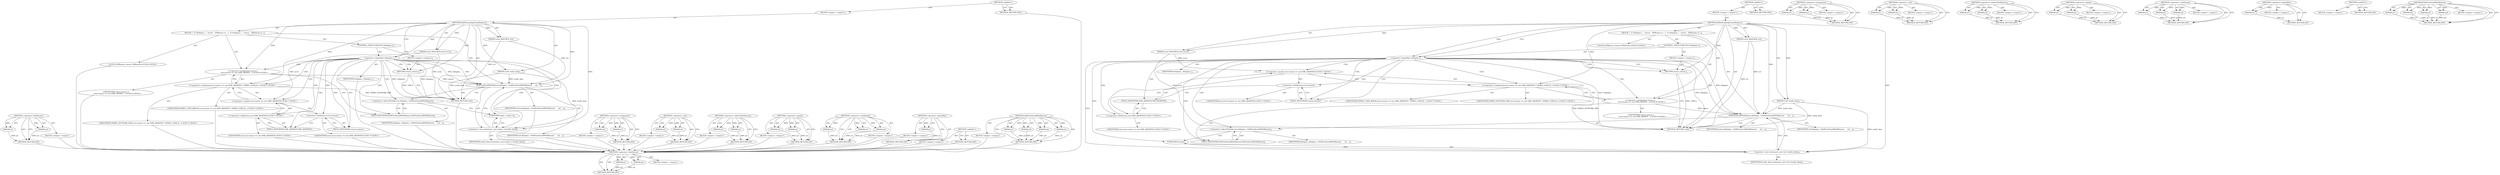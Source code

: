 digraph "DidFinishLoadWithReason" {
vulnerable_83 [label=<(METHOD,&lt;operator&gt;.fieldAccess)>];
vulnerable_84 [label=<(PARAM,p1)>];
vulnerable_85 [label=<(PARAM,p2)>];
vulnerable_86 [label=<(BLOCK,&lt;empty&gt;,&lt;empty&gt;)>];
vulnerable_87 [label=<(METHOD_RETURN,ANY)>];
vulnerable_6 [label=<(METHOD,&lt;global&gt;)<SUB>1</SUB>>];
vulnerable_7 [label=<(BLOCK,&lt;empty&gt;,&lt;empty&gt;)<SUB>1</SUB>>];
vulnerable_8 [label=<(METHOD,didFailLoadingFrameRequest)<SUB>1</SUB>>];
vulnerable_9 [label=<(PARAM,const WebURL&amp; url)<SUB>2</SUB>>];
vulnerable_10 [label=<(PARAM,void* notify_data)<SUB>2</SUB>>];
vulnerable_11 [label=<(PARAM,const WebURLError&amp; error)<SUB>2</SUB>>];
vulnerable_12 [label=<(BLOCK,{
  if (!delegate_)
    return;

   NPReason re...,{
  if (!delegate_)
    return;

   NPReason re...)<SUB>2</SUB>>];
vulnerable_13 [label=<(CONTROL_STRUCTURE,IF,if (!delegate_))<SUB>3</SUB>>];
vulnerable_14 [label=<(&lt;operator&gt;.logicalNot,!delegate_)<SUB>3</SUB>>];
vulnerable_15 [label=<(IDENTIFIER,delegate_,!delegate_)<SUB>3</SUB>>];
vulnerable_16 [label=<(BLOCK,&lt;empty&gt;,&lt;empty&gt;)<SUB>4</SUB>>];
vulnerable_17 [label=<(RETURN,return;,return;)<SUB>4</SUB>>];
vulnerable_18 [label="<(LOCAL,NPReason reason: NPReason)<SUB>6</SUB>>"];
vulnerable_19 [label="<(&lt;operator&gt;.assignment,reason =
       error.reason == net::ERR_ABORTE...)<SUB>6</SUB>>"];
vulnerable_20 [label="<(IDENTIFIER,reason,reason =
       error.reason == net::ERR_ABORTE...)<SUB>6</SUB>>"];
vulnerable_21 [label="<(&lt;operator&gt;.conditional,error.reason == net::ERR_ABORTED ? NPRES_USER_B...)<SUB>7</SUB>>"];
vulnerable_22 [label="<(&lt;operator&gt;.equals,error.reason == net::ERR_ABORTED)<SUB>7</SUB>>"];
vulnerable_23 [label=<(&lt;operator&gt;.fieldAccess,error.reason)<SUB>7</SUB>>];
vulnerable_24 [label="<(IDENTIFIER,error,error.reason == net::ERR_ABORTED)<SUB>7</SUB>>"];
vulnerable_25 [label=<(FIELD_IDENTIFIER,reason,reason)<SUB>7</SUB>>];
vulnerable_26 [label="<(&lt;operator&gt;.fieldAccess,net::ERR_ABORTED)<SUB>7</SUB>>"];
vulnerable_27 [label="<(IDENTIFIER,net,error.reason == net::ERR_ABORTED)<SUB>7</SUB>>"];
vulnerable_28 [label=<(FIELD_IDENTIFIER,ERR_ABORTED,ERR_ABORTED)<SUB>7</SUB>>];
vulnerable_29 [label="<(IDENTIFIER,NPRES_USER_BREAK,error.reason == net::ERR_ABORTED ? NPRES_USER_B...)<SUB>7</SUB>>"];
vulnerable_30 [label="<(IDENTIFIER,NPRES_NETWORK_ERR,error.reason == net::ERR_ABORTED ? NPRES_USER_B...)<SUB>7</SUB>>"];
vulnerable_31 [label=<(DidFinishLoadWithReason,delegate_-&gt;DidFinishLoadWithReason(
      url, ...)<SUB>8</SUB>>];
vulnerable_32 [label=<(&lt;operator&gt;.indirectFieldAccess,delegate_-&gt;DidFinishLoadWithReason)<SUB>8</SUB>>];
vulnerable_33 [label=<(IDENTIFIER,delegate_,delegate_-&gt;DidFinishLoadWithReason(
      url, ...)<SUB>8</SUB>>];
vulnerable_34 [label=<(FIELD_IDENTIFIER,DidFinishLoadWithReason,DidFinishLoadWithReason)<SUB>8</SUB>>];
vulnerable_35 [label=<(IDENTIFIER,url,delegate_-&gt;DidFinishLoadWithReason(
      url, ...)<SUB>9</SUB>>];
vulnerable_36 [label=<(IDENTIFIER,reason,delegate_-&gt;DidFinishLoadWithReason(
      url, ...)<SUB>9</SUB>>];
vulnerable_37 [label=<(&lt;operator&gt;.cast,reinterpret_cast&lt;intptr_t&gt;(notify_data))<SUB>9</SUB>>];
vulnerable_38 [label=<(UNKNOWN,intptr_t,intptr_t)<SUB>9</SUB>>];
vulnerable_39 [label=<(IDENTIFIER,notify_data,reinterpret_cast&lt;intptr_t&gt;(notify_data))<SUB>9</SUB>>];
vulnerable_40 [label=<(METHOD_RETURN,void)<SUB>1</SUB>>];
vulnerable_42 [label=<(METHOD_RETURN,ANY)<SUB>1</SUB>>];
vulnerable_67 [label=<(METHOD,&lt;operator&gt;.assignment)>];
vulnerable_68 [label=<(PARAM,p1)>];
vulnerable_69 [label=<(PARAM,p2)>];
vulnerable_70 [label=<(BLOCK,&lt;empty&gt;,&lt;empty&gt;)>];
vulnerable_71 [label=<(METHOD_RETURN,ANY)>];
vulnerable_100 [label=<(METHOD,&lt;operator&gt;.cast)>];
vulnerable_101 [label=<(PARAM,p1)>];
vulnerable_102 [label=<(PARAM,p2)>];
vulnerable_103 [label=<(BLOCK,&lt;empty&gt;,&lt;empty&gt;)>];
vulnerable_104 [label=<(METHOD_RETURN,ANY)>];
vulnerable_95 [label=<(METHOD,&lt;operator&gt;.indirectFieldAccess)>];
vulnerable_96 [label=<(PARAM,p1)>];
vulnerable_97 [label=<(PARAM,p2)>];
vulnerable_98 [label=<(BLOCK,&lt;empty&gt;,&lt;empty&gt;)>];
vulnerable_99 [label=<(METHOD_RETURN,ANY)>];
vulnerable_78 [label=<(METHOD,&lt;operator&gt;.equals)>];
vulnerable_79 [label=<(PARAM,p1)>];
vulnerable_80 [label=<(PARAM,p2)>];
vulnerable_81 [label=<(BLOCK,&lt;empty&gt;,&lt;empty&gt;)>];
vulnerable_82 [label=<(METHOD_RETURN,ANY)>];
vulnerable_72 [label=<(METHOD,&lt;operator&gt;.conditional)>];
vulnerable_73 [label=<(PARAM,p1)>];
vulnerable_74 [label=<(PARAM,p2)>];
vulnerable_75 [label=<(PARAM,p3)>];
vulnerable_76 [label=<(BLOCK,&lt;empty&gt;,&lt;empty&gt;)>];
vulnerable_77 [label=<(METHOD_RETURN,ANY)>];
vulnerable_63 [label=<(METHOD,&lt;operator&gt;.logicalNot)>];
vulnerable_64 [label=<(PARAM,p1)>];
vulnerable_65 [label=<(BLOCK,&lt;empty&gt;,&lt;empty&gt;)>];
vulnerable_66 [label=<(METHOD_RETURN,ANY)>];
vulnerable_57 [label=<(METHOD,&lt;global&gt;)<SUB>1</SUB>>];
vulnerable_58 [label=<(BLOCK,&lt;empty&gt;,&lt;empty&gt;)>];
vulnerable_59 [label=<(METHOD_RETURN,ANY)>];
vulnerable_88 [label=<(METHOD,DidFinishLoadWithReason)>];
vulnerable_89 [label=<(PARAM,p1)>];
vulnerable_90 [label=<(PARAM,p2)>];
vulnerable_91 [label=<(PARAM,p3)>];
vulnerable_92 [label=<(PARAM,p4)>];
vulnerable_93 [label=<(BLOCK,&lt;empty&gt;,&lt;empty&gt;)>];
vulnerable_94 [label=<(METHOD_RETURN,ANY)>];
fixed_83 [label=<(METHOD,&lt;operator&gt;.fieldAccess)>];
fixed_84 [label=<(PARAM,p1)>];
fixed_85 [label=<(PARAM,p2)>];
fixed_86 [label=<(BLOCK,&lt;empty&gt;,&lt;empty&gt;)>];
fixed_87 [label=<(METHOD_RETURN,ANY)>];
fixed_6 [label=<(METHOD,&lt;global&gt;)<SUB>1</SUB>>];
fixed_7 [label=<(BLOCK,&lt;empty&gt;,&lt;empty&gt;)<SUB>1</SUB>>];
fixed_8 [label=<(METHOD,didFailLoadingFrameRequest)<SUB>1</SUB>>];
fixed_9 [label=<(PARAM,const WebURL&amp; url)<SUB>2</SUB>>];
fixed_10 [label=<(PARAM,void* notify_data)<SUB>2</SUB>>];
fixed_11 [label=<(PARAM,const WebURLError&amp; error)<SUB>2</SUB>>];
fixed_12 [label=<(BLOCK,{
  if (!delegate_)
    return;

   NPReason re...,{
  if (!delegate_)
    return;

   NPReason re...)<SUB>2</SUB>>];
fixed_13 [label=<(CONTROL_STRUCTURE,IF,if (!delegate_))<SUB>3</SUB>>];
fixed_14 [label=<(&lt;operator&gt;.logicalNot,!delegate_)<SUB>3</SUB>>];
fixed_15 [label=<(IDENTIFIER,delegate_,!delegate_)<SUB>3</SUB>>];
fixed_16 [label=<(BLOCK,&lt;empty&gt;,&lt;empty&gt;)<SUB>4</SUB>>];
fixed_17 [label=<(RETURN,return;,return;)<SUB>4</SUB>>];
fixed_18 [label="<(LOCAL,NPReason reason: NPReason)<SUB>6</SUB>>"];
fixed_19 [label="<(&lt;operator&gt;.assignment,reason =
       error.reason == net::ERR_ABORTE...)<SUB>6</SUB>>"];
fixed_20 [label="<(IDENTIFIER,reason,reason =
       error.reason == net::ERR_ABORTE...)<SUB>6</SUB>>"];
fixed_21 [label="<(&lt;operator&gt;.conditional,error.reason == net::ERR_ABORTED ? NPRES_USER_B...)<SUB>7</SUB>>"];
fixed_22 [label="<(&lt;operator&gt;.equals,error.reason == net::ERR_ABORTED)<SUB>7</SUB>>"];
fixed_23 [label=<(&lt;operator&gt;.fieldAccess,error.reason)<SUB>7</SUB>>];
fixed_24 [label="<(IDENTIFIER,error,error.reason == net::ERR_ABORTED)<SUB>7</SUB>>"];
fixed_25 [label=<(FIELD_IDENTIFIER,reason,reason)<SUB>7</SUB>>];
fixed_26 [label="<(&lt;operator&gt;.fieldAccess,net::ERR_ABORTED)<SUB>7</SUB>>"];
fixed_27 [label="<(IDENTIFIER,net,error.reason == net::ERR_ABORTED)<SUB>7</SUB>>"];
fixed_28 [label=<(FIELD_IDENTIFIER,ERR_ABORTED,ERR_ABORTED)<SUB>7</SUB>>];
fixed_29 [label="<(IDENTIFIER,NPRES_USER_BREAK,error.reason == net::ERR_ABORTED ? NPRES_USER_B...)<SUB>7</SUB>>"];
fixed_30 [label="<(IDENTIFIER,NPRES_NETWORK_ERR,error.reason == net::ERR_ABORTED ? NPRES_USER_B...)<SUB>7</SUB>>"];
fixed_31 [label=<(DidFinishLoadWithReason,delegate_-&gt;DidFinishLoadWithReason(
      url, ...)<SUB>8</SUB>>];
fixed_32 [label=<(&lt;operator&gt;.indirectFieldAccess,delegate_-&gt;DidFinishLoadWithReason)<SUB>8</SUB>>];
fixed_33 [label=<(IDENTIFIER,delegate_,delegate_-&gt;DidFinishLoadWithReason(
      url, ...)<SUB>8</SUB>>];
fixed_34 [label=<(FIELD_IDENTIFIER,DidFinishLoadWithReason,DidFinishLoadWithReason)<SUB>8</SUB>>];
fixed_35 [label=<(IDENTIFIER,url,delegate_-&gt;DidFinishLoadWithReason(
      url, ...)<SUB>9</SUB>>];
fixed_36 [label=<(IDENTIFIER,reason,delegate_-&gt;DidFinishLoadWithReason(
      url, ...)<SUB>9</SUB>>];
fixed_37 [label=<(&lt;operator&gt;.cast,reinterpret_cast&lt;int&gt;(notify_data))<SUB>9</SUB>>];
fixed_38 [label=<(UNKNOWN,int,int)<SUB>9</SUB>>];
fixed_39 [label=<(IDENTIFIER,notify_data,reinterpret_cast&lt;int&gt;(notify_data))<SUB>9</SUB>>];
fixed_40 [label=<(METHOD_RETURN,void)<SUB>1</SUB>>];
fixed_42 [label=<(METHOD_RETURN,ANY)<SUB>1</SUB>>];
fixed_67 [label=<(METHOD,&lt;operator&gt;.assignment)>];
fixed_68 [label=<(PARAM,p1)>];
fixed_69 [label=<(PARAM,p2)>];
fixed_70 [label=<(BLOCK,&lt;empty&gt;,&lt;empty&gt;)>];
fixed_71 [label=<(METHOD_RETURN,ANY)>];
fixed_100 [label=<(METHOD,&lt;operator&gt;.cast)>];
fixed_101 [label=<(PARAM,p1)>];
fixed_102 [label=<(PARAM,p2)>];
fixed_103 [label=<(BLOCK,&lt;empty&gt;,&lt;empty&gt;)>];
fixed_104 [label=<(METHOD_RETURN,ANY)>];
fixed_95 [label=<(METHOD,&lt;operator&gt;.indirectFieldAccess)>];
fixed_96 [label=<(PARAM,p1)>];
fixed_97 [label=<(PARAM,p2)>];
fixed_98 [label=<(BLOCK,&lt;empty&gt;,&lt;empty&gt;)>];
fixed_99 [label=<(METHOD_RETURN,ANY)>];
fixed_78 [label=<(METHOD,&lt;operator&gt;.equals)>];
fixed_79 [label=<(PARAM,p1)>];
fixed_80 [label=<(PARAM,p2)>];
fixed_81 [label=<(BLOCK,&lt;empty&gt;,&lt;empty&gt;)>];
fixed_82 [label=<(METHOD_RETURN,ANY)>];
fixed_72 [label=<(METHOD,&lt;operator&gt;.conditional)>];
fixed_73 [label=<(PARAM,p1)>];
fixed_74 [label=<(PARAM,p2)>];
fixed_75 [label=<(PARAM,p3)>];
fixed_76 [label=<(BLOCK,&lt;empty&gt;,&lt;empty&gt;)>];
fixed_77 [label=<(METHOD_RETURN,ANY)>];
fixed_63 [label=<(METHOD,&lt;operator&gt;.logicalNot)>];
fixed_64 [label=<(PARAM,p1)>];
fixed_65 [label=<(BLOCK,&lt;empty&gt;,&lt;empty&gt;)>];
fixed_66 [label=<(METHOD_RETURN,ANY)>];
fixed_57 [label=<(METHOD,&lt;global&gt;)<SUB>1</SUB>>];
fixed_58 [label=<(BLOCK,&lt;empty&gt;,&lt;empty&gt;)>];
fixed_59 [label=<(METHOD_RETURN,ANY)>];
fixed_88 [label=<(METHOD,DidFinishLoadWithReason)>];
fixed_89 [label=<(PARAM,p1)>];
fixed_90 [label=<(PARAM,p2)>];
fixed_91 [label=<(PARAM,p3)>];
fixed_92 [label=<(PARAM,p4)>];
fixed_93 [label=<(BLOCK,&lt;empty&gt;,&lt;empty&gt;)>];
fixed_94 [label=<(METHOD_RETURN,ANY)>];
vulnerable_83 -> vulnerable_84  [key=0, label="AST: "];
vulnerable_83 -> vulnerable_84  [key=1, label="DDG: "];
vulnerable_83 -> vulnerable_86  [key=0, label="AST: "];
vulnerable_83 -> vulnerable_85  [key=0, label="AST: "];
vulnerable_83 -> vulnerable_85  [key=1, label="DDG: "];
vulnerable_83 -> vulnerable_87  [key=0, label="AST: "];
vulnerable_83 -> vulnerable_87  [key=1, label="CFG: "];
vulnerable_84 -> vulnerable_87  [key=0, label="DDG: p1"];
vulnerable_85 -> vulnerable_87  [key=0, label="DDG: p2"];
vulnerable_86 -> fixed_83  [key=0];
vulnerable_87 -> fixed_83  [key=0];
vulnerable_6 -> vulnerable_7  [key=0, label="AST: "];
vulnerable_6 -> vulnerable_42  [key=0, label="AST: "];
vulnerable_6 -> vulnerable_42  [key=1, label="CFG: "];
vulnerable_7 -> vulnerable_8  [key=0, label="AST: "];
vulnerable_8 -> vulnerable_9  [key=0, label="AST: "];
vulnerable_8 -> vulnerable_9  [key=1, label="DDG: "];
vulnerable_8 -> vulnerable_10  [key=0, label="AST: "];
vulnerable_8 -> vulnerable_10  [key=1, label="DDG: "];
vulnerable_8 -> vulnerable_11  [key=0, label="AST: "];
vulnerable_8 -> vulnerable_11  [key=1, label="DDG: "];
vulnerable_8 -> vulnerable_12  [key=0, label="AST: "];
vulnerable_8 -> vulnerable_40  [key=0, label="AST: "];
vulnerable_8 -> vulnerable_14  [key=0, label="CFG: "];
vulnerable_8 -> vulnerable_14  [key=1, label="DDG: "];
vulnerable_8 -> vulnerable_19  [key=0, label="DDG: "];
vulnerable_8 -> vulnerable_31  [key=0, label="DDG: "];
vulnerable_8 -> vulnerable_17  [key=0, label="DDG: "];
vulnerable_8 -> vulnerable_21  [key=0, label="DDG: "];
vulnerable_8 -> vulnerable_37  [key=0, label="DDG: "];
vulnerable_9 -> vulnerable_40  [key=0, label="DDG: url"];
vulnerable_9 -> vulnerable_31  [key=0, label="DDG: url"];
vulnerable_10 -> vulnerable_40  [key=0, label="DDG: notify_data"];
vulnerable_10 -> vulnerable_31  [key=0, label="DDG: notify_data"];
vulnerable_10 -> vulnerable_37  [key=0, label="DDG: notify_data"];
vulnerable_11 -> vulnerable_40  [key=0, label="DDG: error"];
vulnerable_11 -> vulnerable_22  [key=0, label="DDG: error"];
vulnerable_12 -> vulnerable_13  [key=0, label="AST: "];
vulnerable_12 -> vulnerable_18  [key=0, label="AST: "];
vulnerable_12 -> vulnerable_19  [key=0, label="AST: "];
vulnerable_12 -> vulnerable_31  [key=0, label="AST: "];
vulnerable_13 -> vulnerable_14  [key=0, label="AST: "];
vulnerable_13 -> vulnerable_16  [key=0, label="AST: "];
vulnerable_14 -> vulnerable_15  [key=0, label="AST: "];
vulnerable_14 -> vulnerable_17  [key=0, label="CFG: "];
vulnerable_14 -> vulnerable_17  [key=1, label="CDG: "];
vulnerable_14 -> vulnerable_25  [key=0, label="CFG: "];
vulnerable_14 -> vulnerable_25  [key=1, label="CDG: "];
vulnerable_14 -> vulnerable_40  [key=0, label="DDG: delegate_"];
vulnerable_14 -> vulnerable_40  [key=1, label="DDG: !delegate_"];
vulnerable_14 -> vulnerable_31  [key=0, label="DDG: delegate_"];
vulnerable_14 -> vulnerable_31  [key=1, label="CDG: "];
vulnerable_14 -> vulnerable_34  [key=0, label="CDG: "];
vulnerable_14 -> vulnerable_21  [key=0, label="CDG: "];
vulnerable_14 -> vulnerable_32  [key=0, label="CDG: "];
vulnerable_14 -> vulnerable_26  [key=0, label="CDG: "];
vulnerable_14 -> vulnerable_23  [key=0, label="CDG: "];
vulnerable_14 -> vulnerable_19  [key=0, label="CDG: "];
vulnerable_14 -> vulnerable_28  [key=0, label="CDG: "];
vulnerable_14 -> vulnerable_37  [key=0, label="CDG: "];
vulnerable_14 -> vulnerable_38  [key=0, label="CDG: "];
vulnerable_14 -> vulnerable_22  [key=0, label="CDG: "];
vulnerable_15 -> fixed_83  [key=0];
vulnerable_16 -> vulnerable_17  [key=0, label="AST: "];
vulnerable_17 -> vulnerable_40  [key=0, label="CFG: "];
vulnerable_17 -> vulnerable_40  [key=1, label="DDG: &lt;RET&gt;"];
vulnerable_18 -> fixed_83  [key=0];
vulnerable_19 -> vulnerable_20  [key=0, label="AST: "];
vulnerable_19 -> vulnerable_21  [key=0, label="AST: "];
vulnerable_19 -> vulnerable_34  [key=0, label="CFG: "];
vulnerable_19 -> vulnerable_31  [key=0, label="DDG: reason"];
vulnerable_20 -> fixed_83  [key=0];
vulnerable_21 -> vulnerable_22  [key=0, label="AST: "];
vulnerable_21 -> vulnerable_29  [key=0, label="AST: "];
vulnerable_21 -> vulnerable_30  [key=0, label="AST: "];
vulnerable_21 -> vulnerable_19  [key=0, label="CFG: "];
vulnerable_21 -> vulnerable_40  [key=0, label="DDG: NPRES_NETWORK_ERR"];
vulnerable_22 -> vulnerable_23  [key=0, label="AST: "];
vulnerable_22 -> vulnerable_26  [key=0, label="AST: "];
vulnerable_22 -> vulnerable_21  [key=0, label="CFG: "];
vulnerable_23 -> vulnerable_24  [key=0, label="AST: "];
vulnerable_23 -> vulnerable_25  [key=0, label="AST: "];
vulnerable_23 -> vulnerable_28  [key=0, label="CFG: "];
vulnerable_24 -> fixed_83  [key=0];
vulnerable_25 -> vulnerable_23  [key=0, label="CFG: "];
vulnerable_26 -> vulnerable_27  [key=0, label="AST: "];
vulnerable_26 -> vulnerable_28  [key=0, label="AST: "];
vulnerable_26 -> vulnerable_22  [key=0, label="CFG: "];
vulnerable_27 -> fixed_83  [key=0];
vulnerable_28 -> vulnerable_26  [key=0, label="CFG: "];
vulnerable_29 -> fixed_83  [key=0];
vulnerable_30 -> fixed_83  [key=0];
vulnerable_31 -> vulnerable_32  [key=0, label="AST: "];
vulnerable_31 -> vulnerable_35  [key=0, label="AST: "];
vulnerable_31 -> vulnerable_36  [key=0, label="AST: "];
vulnerable_31 -> vulnerable_37  [key=0, label="AST: "];
vulnerable_31 -> vulnerable_40  [key=0, label="CFG: "];
vulnerable_32 -> vulnerable_33  [key=0, label="AST: "];
vulnerable_32 -> vulnerable_34  [key=0, label="AST: "];
vulnerable_32 -> vulnerable_38  [key=0, label="CFG: "];
vulnerable_33 -> fixed_83  [key=0];
vulnerable_34 -> vulnerable_32  [key=0, label="CFG: "];
vulnerable_35 -> fixed_83  [key=0];
vulnerable_36 -> fixed_83  [key=0];
vulnerable_37 -> vulnerable_38  [key=0, label="AST: "];
vulnerable_37 -> vulnerable_39  [key=0, label="AST: "];
vulnerable_37 -> vulnerable_31  [key=0, label="CFG: "];
vulnerable_38 -> vulnerable_37  [key=0, label="CFG: "];
vulnerable_39 -> fixed_83  [key=0];
vulnerable_40 -> fixed_83  [key=0];
vulnerable_42 -> fixed_83  [key=0];
vulnerable_67 -> vulnerable_68  [key=0, label="AST: "];
vulnerable_67 -> vulnerable_68  [key=1, label="DDG: "];
vulnerable_67 -> vulnerable_70  [key=0, label="AST: "];
vulnerable_67 -> vulnerable_69  [key=0, label="AST: "];
vulnerable_67 -> vulnerable_69  [key=1, label="DDG: "];
vulnerable_67 -> vulnerable_71  [key=0, label="AST: "];
vulnerable_67 -> vulnerable_71  [key=1, label="CFG: "];
vulnerable_68 -> vulnerable_71  [key=0, label="DDG: p1"];
vulnerable_69 -> vulnerable_71  [key=0, label="DDG: p2"];
vulnerable_70 -> fixed_83  [key=0];
vulnerable_71 -> fixed_83  [key=0];
vulnerable_100 -> vulnerable_101  [key=0, label="AST: "];
vulnerable_100 -> vulnerable_101  [key=1, label="DDG: "];
vulnerable_100 -> vulnerable_103  [key=0, label="AST: "];
vulnerable_100 -> vulnerable_102  [key=0, label="AST: "];
vulnerable_100 -> vulnerable_102  [key=1, label="DDG: "];
vulnerable_100 -> vulnerable_104  [key=0, label="AST: "];
vulnerable_100 -> vulnerable_104  [key=1, label="CFG: "];
vulnerable_101 -> vulnerable_104  [key=0, label="DDG: p1"];
vulnerable_102 -> vulnerable_104  [key=0, label="DDG: p2"];
vulnerable_103 -> fixed_83  [key=0];
vulnerable_104 -> fixed_83  [key=0];
vulnerable_95 -> vulnerable_96  [key=0, label="AST: "];
vulnerable_95 -> vulnerable_96  [key=1, label="DDG: "];
vulnerable_95 -> vulnerable_98  [key=0, label="AST: "];
vulnerable_95 -> vulnerable_97  [key=0, label="AST: "];
vulnerable_95 -> vulnerable_97  [key=1, label="DDG: "];
vulnerable_95 -> vulnerable_99  [key=0, label="AST: "];
vulnerable_95 -> vulnerable_99  [key=1, label="CFG: "];
vulnerable_96 -> vulnerable_99  [key=0, label="DDG: p1"];
vulnerable_97 -> vulnerable_99  [key=0, label="DDG: p2"];
vulnerable_98 -> fixed_83  [key=0];
vulnerable_99 -> fixed_83  [key=0];
vulnerable_78 -> vulnerable_79  [key=0, label="AST: "];
vulnerable_78 -> vulnerable_79  [key=1, label="DDG: "];
vulnerable_78 -> vulnerable_81  [key=0, label="AST: "];
vulnerable_78 -> vulnerable_80  [key=0, label="AST: "];
vulnerable_78 -> vulnerable_80  [key=1, label="DDG: "];
vulnerable_78 -> vulnerable_82  [key=0, label="AST: "];
vulnerable_78 -> vulnerable_82  [key=1, label="CFG: "];
vulnerable_79 -> vulnerable_82  [key=0, label="DDG: p1"];
vulnerable_80 -> vulnerable_82  [key=0, label="DDG: p2"];
vulnerable_81 -> fixed_83  [key=0];
vulnerable_82 -> fixed_83  [key=0];
vulnerable_72 -> vulnerable_73  [key=0, label="AST: "];
vulnerable_72 -> vulnerable_73  [key=1, label="DDG: "];
vulnerable_72 -> vulnerable_76  [key=0, label="AST: "];
vulnerable_72 -> vulnerable_74  [key=0, label="AST: "];
vulnerable_72 -> vulnerable_74  [key=1, label="DDG: "];
vulnerable_72 -> vulnerable_77  [key=0, label="AST: "];
vulnerable_72 -> vulnerable_77  [key=1, label="CFG: "];
vulnerable_72 -> vulnerable_75  [key=0, label="AST: "];
vulnerable_72 -> vulnerable_75  [key=1, label="DDG: "];
vulnerable_73 -> vulnerable_77  [key=0, label="DDG: p1"];
vulnerable_74 -> vulnerable_77  [key=0, label="DDG: p2"];
vulnerable_75 -> vulnerable_77  [key=0, label="DDG: p3"];
vulnerable_76 -> fixed_83  [key=0];
vulnerable_77 -> fixed_83  [key=0];
vulnerable_63 -> vulnerable_64  [key=0, label="AST: "];
vulnerable_63 -> vulnerable_64  [key=1, label="DDG: "];
vulnerable_63 -> vulnerable_65  [key=0, label="AST: "];
vulnerable_63 -> vulnerable_66  [key=0, label="AST: "];
vulnerable_63 -> vulnerable_66  [key=1, label="CFG: "];
vulnerable_64 -> vulnerable_66  [key=0, label="DDG: p1"];
vulnerable_65 -> fixed_83  [key=0];
vulnerable_66 -> fixed_83  [key=0];
vulnerable_57 -> vulnerable_58  [key=0, label="AST: "];
vulnerable_57 -> vulnerable_59  [key=0, label="AST: "];
vulnerable_57 -> vulnerable_59  [key=1, label="CFG: "];
vulnerable_58 -> fixed_83  [key=0];
vulnerable_59 -> fixed_83  [key=0];
vulnerable_88 -> vulnerable_89  [key=0, label="AST: "];
vulnerable_88 -> vulnerable_89  [key=1, label="DDG: "];
vulnerable_88 -> vulnerable_93  [key=0, label="AST: "];
vulnerable_88 -> vulnerable_90  [key=0, label="AST: "];
vulnerable_88 -> vulnerable_90  [key=1, label="DDG: "];
vulnerable_88 -> vulnerable_94  [key=0, label="AST: "];
vulnerable_88 -> vulnerable_94  [key=1, label="CFG: "];
vulnerable_88 -> vulnerable_91  [key=0, label="AST: "];
vulnerable_88 -> vulnerable_91  [key=1, label="DDG: "];
vulnerable_88 -> vulnerable_92  [key=0, label="AST: "];
vulnerable_88 -> vulnerable_92  [key=1, label="DDG: "];
vulnerable_89 -> vulnerable_94  [key=0, label="DDG: p1"];
vulnerable_90 -> vulnerable_94  [key=0, label="DDG: p2"];
vulnerable_91 -> vulnerable_94  [key=0, label="DDG: p3"];
vulnerable_92 -> vulnerable_94  [key=0, label="DDG: p4"];
vulnerable_93 -> fixed_83  [key=0];
vulnerable_94 -> fixed_83  [key=0];
fixed_83 -> fixed_84  [key=0, label="AST: "];
fixed_83 -> fixed_84  [key=1, label="DDG: "];
fixed_83 -> fixed_86  [key=0, label="AST: "];
fixed_83 -> fixed_85  [key=0, label="AST: "];
fixed_83 -> fixed_85  [key=1, label="DDG: "];
fixed_83 -> fixed_87  [key=0, label="AST: "];
fixed_83 -> fixed_87  [key=1, label="CFG: "];
fixed_84 -> fixed_87  [key=0, label="DDG: p1"];
fixed_85 -> fixed_87  [key=0, label="DDG: p2"];
fixed_6 -> fixed_7  [key=0, label="AST: "];
fixed_6 -> fixed_42  [key=0, label="AST: "];
fixed_6 -> fixed_42  [key=1, label="CFG: "];
fixed_7 -> fixed_8  [key=0, label="AST: "];
fixed_8 -> fixed_9  [key=0, label="AST: "];
fixed_8 -> fixed_9  [key=1, label="DDG: "];
fixed_8 -> fixed_10  [key=0, label="AST: "];
fixed_8 -> fixed_10  [key=1, label="DDG: "];
fixed_8 -> fixed_11  [key=0, label="AST: "];
fixed_8 -> fixed_11  [key=1, label="DDG: "];
fixed_8 -> fixed_12  [key=0, label="AST: "];
fixed_8 -> fixed_40  [key=0, label="AST: "];
fixed_8 -> fixed_14  [key=0, label="CFG: "];
fixed_8 -> fixed_14  [key=1, label="DDG: "];
fixed_8 -> fixed_19  [key=0, label="DDG: "];
fixed_8 -> fixed_31  [key=0, label="DDG: "];
fixed_8 -> fixed_17  [key=0, label="DDG: "];
fixed_8 -> fixed_21  [key=0, label="DDG: "];
fixed_8 -> fixed_37  [key=0, label="DDG: "];
fixed_9 -> fixed_40  [key=0, label="DDG: url"];
fixed_9 -> fixed_31  [key=0, label="DDG: url"];
fixed_10 -> fixed_40  [key=0, label="DDG: notify_data"];
fixed_10 -> fixed_31  [key=0, label="DDG: notify_data"];
fixed_10 -> fixed_37  [key=0, label="DDG: notify_data"];
fixed_11 -> fixed_40  [key=0, label="DDG: error"];
fixed_11 -> fixed_22  [key=0, label="DDG: error"];
fixed_12 -> fixed_13  [key=0, label="AST: "];
fixed_12 -> fixed_18  [key=0, label="AST: "];
fixed_12 -> fixed_19  [key=0, label="AST: "];
fixed_12 -> fixed_31  [key=0, label="AST: "];
fixed_13 -> fixed_14  [key=0, label="AST: "];
fixed_13 -> fixed_16  [key=0, label="AST: "];
fixed_14 -> fixed_15  [key=0, label="AST: "];
fixed_14 -> fixed_17  [key=0, label="CFG: "];
fixed_14 -> fixed_17  [key=1, label="CDG: "];
fixed_14 -> fixed_25  [key=0, label="CFG: "];
fixed_14 -> fixed_25  [key=1, label="CDG: "];
fixed_14 -> fixed_40  [key=0, label="DDG: delegate_"];
fixed_14 -> fixed_40  [key=1, label="DDG: !delegate_"];
fixed_14 -> fixed_31  [key=0, label="DDG: delegate_"];
fixed_14 -> fixed_31  [key=1, label="CDG: "];
fixed_14 -> fixed_34  [key=0, label="CDG: "];
fixed_14 -> fixed_21  [key=0, label="CDG: "];
fixed_14 -> fixed_32  [key=0, label="CDG: "];
fixed_14 -> fixed_26  [key=0, label="CDG: "];
fixed_14 -> fixed_23  [key=0, label="CDG: "];
fixed_14 -> fixed_19  [key=0, label="CDG: "];
fixed_14 -> fixed_28  [key=0, label="CDG: "];
fixed_14 -> fixed_37  [key=0, label="CDG: "];
fixed_14 -> fixed_38  [key=0, label="CDG: "];
fixed_14 -> fixed_22  [key=0, label="CDG: "];
fixed_16 -> fixed_17  [key=0, label="AST: "];
fixed_17 -> fixed_40  [key=0, label="CFG: "];
fixed_17 -> fixed_40  [key=1, label="DDG: &lt;RET&gt;"];
fixed_19 -> fixed_20  [key=0, label="AST: "];
fixed_19 -> fixed_21  [key=0, label="AST: "];
fixed_19 -> fixed_34  [key=0, label="CFG: "];
fixed_19 -> fixed_31  [key=0, label="DDG: reason"];
fixed_21 -> fixed_22  [key=0, label="AST: "];
fixed_21 -> fixed_29  [key=0, label="AST: "];
fixed_21 -> fixed_30  [key=0, label="AST: "];
fixed_21 -> fixed_19  [key=0, label="CFG: "];
fixed_21 -> fixed_40  [key=0, label="DDG: NPRES_NETWORK_ERR"];
fixed_22 -> fixed_23  [key=0, label="AST: "];
fixed_22 -> fixed_26  [key=0, label="AST: "];
fixed_22 -> fixed_21  [key=0, label="CFG: "];
fixed_23 -> fixed_24  [key=0, label="AST: "];
fixed_23 -> fixed_25  [key=0, label="AST: "];
fixed_23 -> fixed_28  [key=0, label="CFG: "];
fixed_25 -> fixed_23  [key=0, label="CFG: "];
fixed_26 -> fixed_27  [key=0, label="AST: "];
fixed_26 -> fixed_28  [key=0, label="AST: "];
fixed_26 -> fixed_22  [key=0, label="CFG: "];
fixed_28 -> fixed_26  [key=0, label="CFG: "];
fixed_31 -> fixed_32  [key=0, label="AST: "];
fixed_31 -> fixed_35  [key=0, label="AST: "];
fixed_31 -> fixed_36  [key=0, label="AST: "];
fixed_31 -> fixed_37  [key=0, label="AST: "];
fixed_31 -> fixed_40  [key=0, label="CFG: "];
fixed_32 -> fixed_33  [key=0, label="AST: "];
fixed_32 -> fixed_34  [key=0, label="AST: "];
fixed_32 -> fixed_38  [key=0, label="CFG: "];
fixed_34 -> fixed_32  [key=0, label="CFG: "];
fixed_37 -> fixed_38  [key=0, label="AST: "];
fixed_37 -> fixed_39  [key=0, label="AST: "];
fixed_37 -> fixed_31  [key=0, label="CFG: "];
fixed_38 -> fixed_37  [key=0, label="CFG: "];
fixed_67 -> fixed_68  [key=0, label="AST: "];
fixed_67 -> fixed_68  [key=1, label="DDG: "];
fixed_67 -> fixed_70  [key=0, label="AST: "];
fixed_67 -> fixed_69  [key=0, label="AST: "];
fixed_67 -> fixed_69  [key=1, label="DDG: "];
fixed_67 -> fixed_71  [key=0, label="AST: "];
fixed_67 -> fixed_71  [key=1, label="CFG: "];
fixed_68 -> fixed_71  [key=0, label="DDG: p1"];
fixed_69 -> fixed_71  [key=0, label="DDG: p2"];
fixed_100 -> fixed_101  [key=0, label="AST: "];
fixed_100 -> fixed_101  [key=1, label="DDG: "];
fixed_100 -> fixed_103  [key=0, label="AST: "];
fixed_100 -> fixed_102  [key=0, label="AST: "];
fixed_100 -> fixed_102  [key=1, label="DDG: "];
fixed_100 -> fixed_104  [key=0, label="AST: "];
fixed_100 -> fixed_104  [key=1, label="CFG: "];
fixed_101 -> fixed_104  [key=0, label="DDG: p1"];
fixed_102 -> fixed_104  [key=0, label="DDG: p2"];
fixed_95 -> fixed_96  [key=0, label="AST: "];
fixed_95 -> fixed_96  [key=1, label="DDG: "];
fixed_95 -> fixed_98  [key=0, label="AST: "];
fixed_95 -> fixed_97  [key=0, label="AST: "];
fixed_95 -> fixed_97  [key=1, label="DDG: "];
fixed_95 -> fixed_99  [key=0, label="AST: "];
fixed_95 -> fixed_99  [key=1, label="CFG: "];
fixed_96 -> fixed_99  [key=0, label="DDG: p1"];
fixed_97 -> fixed_99  [key=0, label="DDG: p2"];
fixed_78 -> fixed_79  [key=0, label="AST: "];
fixed_78 -> fixed_79  [key=1, label="DDG: "];
fixed_78 -> fixed_81  [key=0, label="AST: "];
fixed_78 -> fixed_80  [key=0, label="AST: "];
fixed_78 -> fixed_80  [key=1, label="DDG: "];
fixed_78 -> fixed_82  [key=0, label="AST: "];
fixed_78 -> fixed_82  [key=1, label="CFG: "];
fixed_79 -> fixed_82  [key=0, label="DDG: p1"];
fixed_80 -> fixed_82  [key=0, label="DDG: p2"];
fixed_72 -> fixed_73  [key=0, label="AST: "];
fixed_72 -> fixed_73  [key=1, label="DDG: "];
fixed_72 -> fixed_76  [key=0, label="AST: "];
fixed_72 -> fixed_74  [key=0, label="AST: "];
fixed_72 -> fixed_74  [key=1, label="DDG: "];
fixed_72 -> fixed_77  [key=0, label="AST: "];
fixed_72 -> fixed_77  [key=1, label="CFG: "];
fixed_72 -> fixed_75  [key=0, label="AST: "];
fixed_72 -> fixed_75  [key=1, label="DDG: "];
fixed_73 -> fixed_77  [key=0, label="DDG: p1"];
fixed_74 -> fixed_77  [key=0, label="DDG: p2"];
fixed_75 -> fixed_77  [key=0, label="DDG: p3"];
fixed_63 -> fixed_64  [key=0, label="AST: "];
fixed_63 -> fixed_64  [key=1, label="DDG: "];
fixed_63 -> fixed_65  [key=0, label="AST: "];
fixed_63 -> fixed_66  [key=0, label="AST: "];
fixed_63 -> fixed_66  [key=1, label="CFG: "];
fixed_64 -> fixed_66  [key=0, label="DDG: p1"];
fixed_57 -> fixed_58  [key=0, label="AST: "];
fixed_57 -> fixed_59  [key=0, label="AST: "];
fixed_57 -> fixed_59  [key=1, label="CFG: "];
fixed_88 -> fixed_89  [key=0, label="AST: "];
fixed_88 -> fixed_89  [key=1, label="DDG: "];
fixed_88 -> fixed_93  [key=0, label="AST: "];
fixed_88 -> fixed_90  [key=0, label="AST: "];
fixed_88 -> fixed_90  [key=1, label="DDG: "];
fixed_88 -> fixed_94  [key=0, label="AST: "];
fixed_88 -> fixed_94  [key=1, label="CFG: "];
fixed_88 -> fixed_91  [key=0, label="AST: "];
fixed_88 -> fixed_91  [key=1, label="DDG: "];
fixed_88 -> fixed_92  [key=0, label="AST: "];
fixed_88 -> fixed_92  [key=1, label="DDG: "];
fixed_89 -> fixed_94  [key=0, label="DDG: p1"];
fixed_90 -> fixed_94  [key=0, label="DDG: p2"];
fixed_91 -> fixed_94  [key=0, label="DDG: p3"];
fixed_92 -> fixed_94  [key=0, label="DDG: p4"];
}
